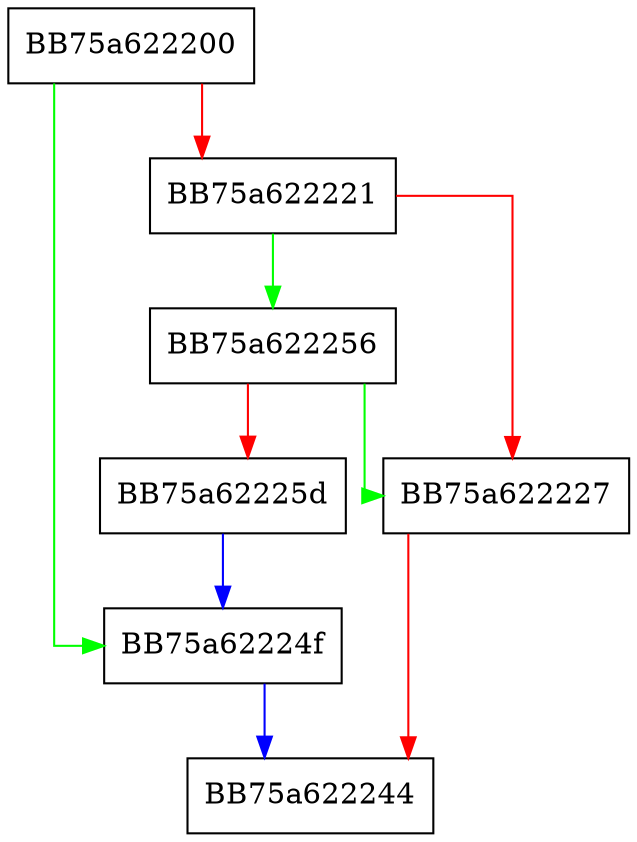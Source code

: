 digraph NeedEnvrFilter {
  node [shape="box"];
  graph [splines=ortho];
  BB75a622200 -> BB75a62224f [color="green"];
  BB75a622200 -> BB75a622221 [color="red"];
  BB75a622221 -> BB75a622256 [color="green"];
  BB75a622221 -> BB75a622227 [color="red"];
  BB75a622227 -> BB75a622244 [color="red"];
  BB75a62224f -> BB75a622244 [color="blue"];
  BB75a622256 -> BB75a622227 [color="green"];
  BB75a622256 -> BB75a62225d [color="red"];
  BB75a62225d -> BB75a62224f [color="blue"];
}
